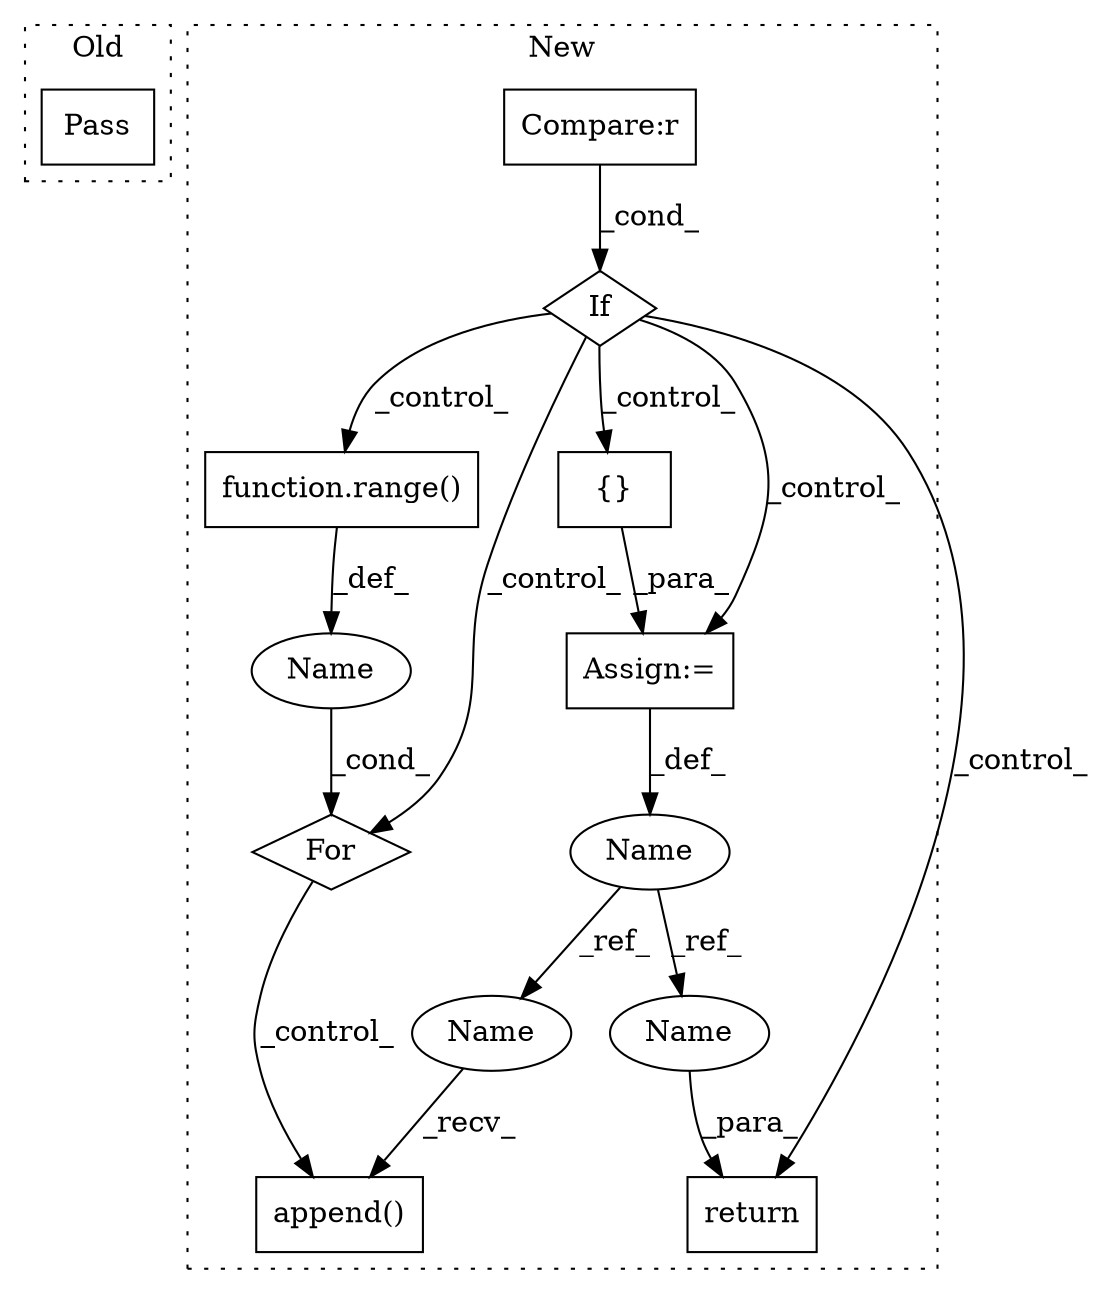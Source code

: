 digraph G {
subgraph cluster0 {
1 [label="Pass" a="62" s="241" l="4" shape="box"];
label = "Old";
style="dotted";
}
subgraph cluster1 {
2 [label="append()" a="75" s="2313,2338" l="14,1" shape="box"];
3 [label="For" a="107" s="2223,2249" l="4,14" shape="diamond"];
4 [label="Name" a="87" s="2227" l="1" shape="ellipse"];
5 [label="Assign:=" a="68" s="2188" l="3" shape="box"];
6 [label="{}" a="59" s="2191,2191" l="2,1" shape="box"];
7 [label="function.range()" a="75" s="2232,2248" l="6,1" shape="box"];
8 [label="If" a="96" s="2117" l="3" shape="diamond"];
9 [label="Compare:r" a="40" s="2120" l="15" shape="box"];
10 [label="Name" a="87" s="2182" l="6" shape="ellipse"];
11 [label="return" a="93" s="2423" l="7" shape="box"];
12 [label="Name" a="87" s="2430" l="6" shape="ellipse"];
13 [label="Name" a="87" s="2313" l="6" shape="ellipse"];
label = "New";
style="dotted";
}
3 -> 2 [label="_control_"];
4 -> 3 [label="_cond_"];
5 -> 10 [label="_def_"];
6 -> 5 [label="_para_"];
7 -> 4 [label="_def_"];
8 -> 5 [label="_control_"];
8 -> 11 [label="_control_"];
8 -> 3 [label="_control_"];
8 -> 7 [label="_control_"];
8 -> 6 [label="_control_"];
9 -> 8 [label="_cond_"];
10 -> 12 [label="_ref_"];
10 -> 13 [label="_ref_"];
12 -> 11 [label="_para_"];
13 -> 2 [label="_recv_"];
}